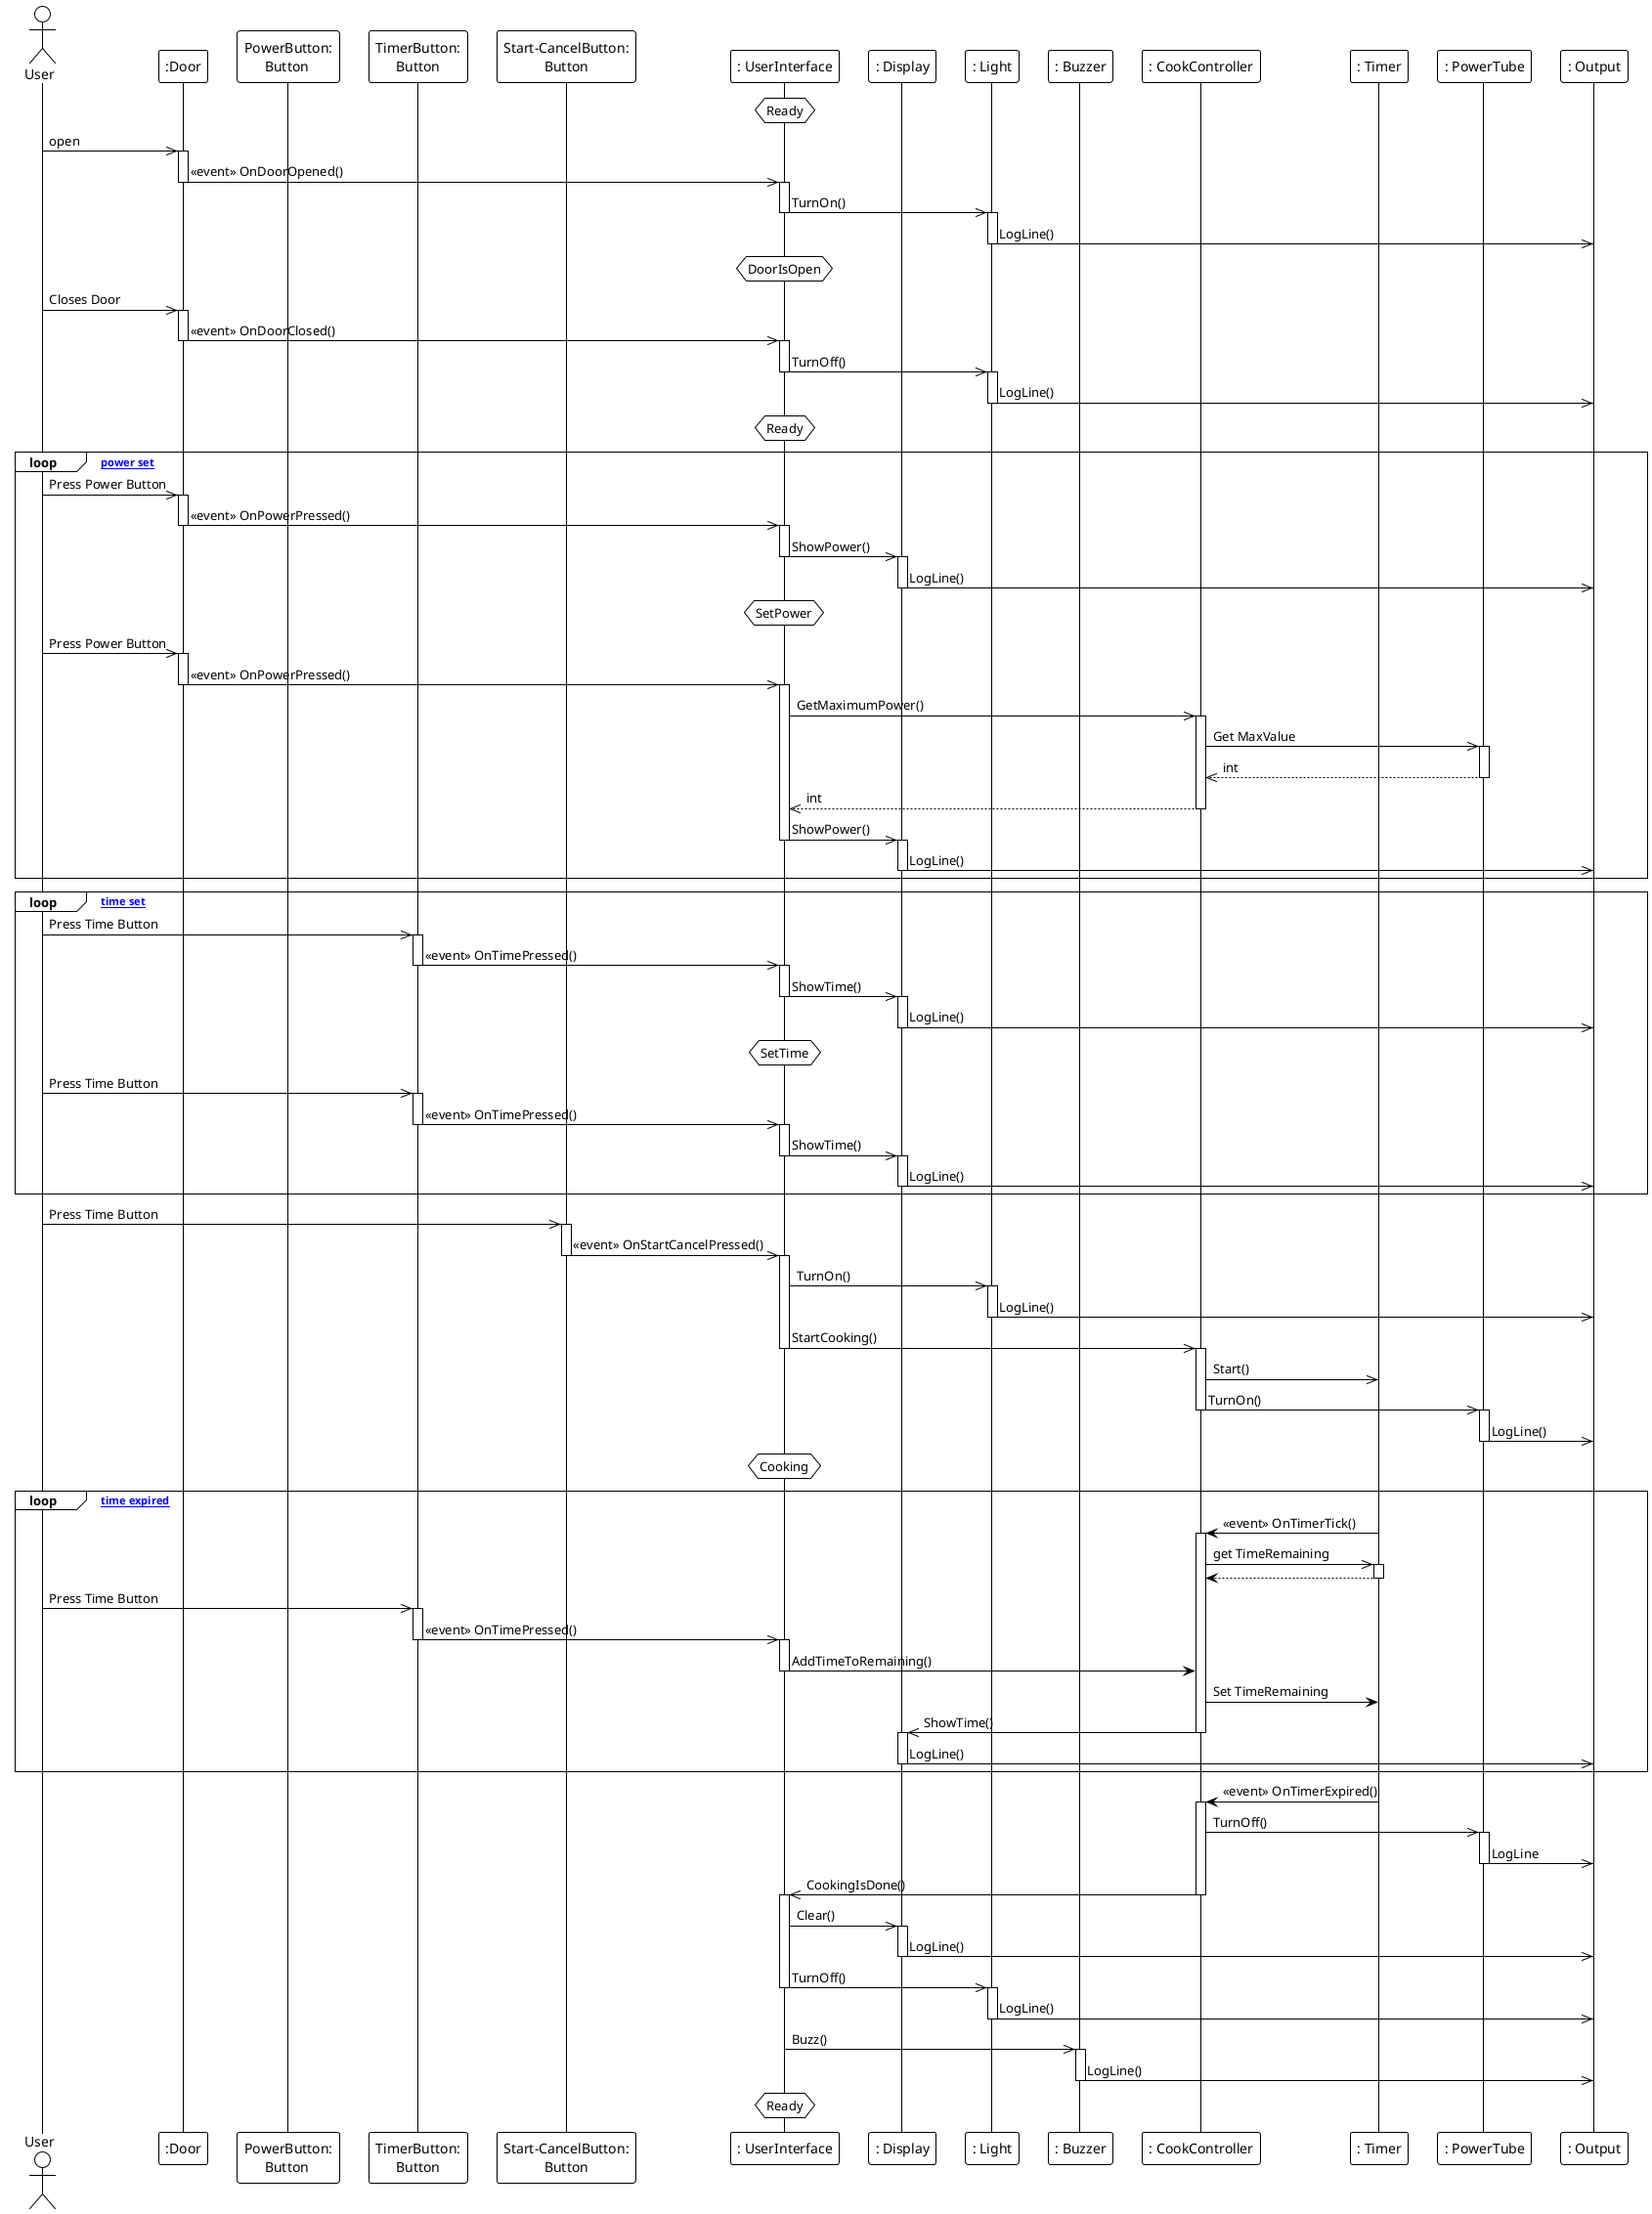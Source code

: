 @startuml
!theme plain

actor "User" as user
participant ":Door" as door
participant "PowerButton:\nButton " as powerbutton 
participant "TimerButton:\nButton" as timerbutton
participant "Start-CancelButton:\n Button " as startbutton
participant ": UserInterface" as ui 
participant ": Display" as display
participant ": Light" as light
participant ": Buzzer" as buzzer 
participant ": CookController" as cookcontroller
participant ": Timer" as timer
participant ": PowerTube" as powertube 
participant ": Output" as output 


hnote over ui : Ready
user ->> door : open 
activate door 
door ->> ui : <<event>> OnDoorOpened()
deactivate door 
activate ui 
ui ->> light : TurnOn()
deactivate ui 
activate light
light ->> output : LogLine()
deactivate light

hnote over ui : DoorIsOpen
user ->> door : Closes Door
activate door
door ->> ui : <<event>> OnDoorClosed()
deactivate door
activate ui
ui ->> light : TurnOff()
deactivate ui
activate light
light ->> output : LogLine()
deactivate light



hnote over ui : Ready
loop [until power set]
user ->> door : Press Power Button
activate door
door ->> ui : <<event>> OnPowerPressed()
deactivate door
activate ui
ui ->> display : ShowPower()
deactivate ui
activate display
display ->> output : LogLine()
deactivate display

hnote over ui : SetPower

user ->> door : Press Power Button
activate door
door ->> ui : <<event>> OnPowerPressed()
deactivate door
activate ui
ui ->> cookcontroller : GetMaximumPower()
activate cookcontroller
cookcontroller ->> powertube : Get MaxValue
activate powertube
powertube -->> cookcontroller : int
deactivate powertube
cookcontroller -->> ui : int
deactivate cookcontroller
ui ->> display : ShowPower()
deactivate ui
activate display
display ->> output : LogLine()
deactivate display

end



loop [until time set]
user ->> timerbutton : Press Time Button
activate timerbutton
timerbutton ->> ui : <<event>> OnTimePressed()
deactivate timerbutton
activate ui
ui ->> display : ShowTime()
deactivate ui
activate display
display ->> output : LogLine()
deactivate display
hnote over ui : SetTime

user ->> timerbutton : Press Time Button
activate timerbutton
timerbutton ->> ui : <<event>> OnTimePressed()
deactivate timerbutton
activate ui

ui ->> display : ShowTime()
deactivate ui
activate display
display ->> output : LogLine()
deactivate display
end

user ->> startbutton : Press Time Button 
activate startbutton
startbutton ->> ui : <<event>> OnStartCancelPressed()
deactivate startbutton
activate ui
ui ->> light : TurnOn()
activate light
light ->> output : LogLine()

deactivate light
ui ->> cookcontroller : StartCooking()
deactivate ui
activate cookcontroller
cookcontroller ->> timer : Start()
cookcontroller ->> powertube : TurnOn()
deactivate cookcontroller
activate powertube
powertube ->> output : LogLine()
deactivate powertube


hnote over ui : Cooking
loop [until time expired]
timer -> cookcontroller : <<event>> OnTimerTick()
activate cookcontroller
cookcontroller ->> timer : get TimeRemaining
activate timer
timer --> cookcontroller : 
deactivate timer
user ->> timerbutton : Press Time Button
activate timerbutton
timerbutton ->> ui : <<event>> OnTimePressed()
deactivate timerbutton
activate ui
ui -> cookcontroller : AddTimeToRemaining()
deactivate ui
cookcontroller -> timer : Set TimeRemaining
cookcontroller ->> display : ShowTime()
deactivate cookcontroller
activate display
display ->> output : LogLine()
deactivate display
end

timer -> cookcontroller : <<event>> OnTimerExpired()
activate cookcontroller
cookcontroller ->> powertube : TurnOff()
activate powertube
powertube ->> output : LogLine 

deactivate powertube
cookcontroller ->> ui : CookingIsDone()
deactivate cookcontroller
activate ui
ui ->> display : Clear()
activate display
display ->> output : LogLine()
deactivate display
ui ->> light : TurnOff()
deactivate ui
activate light 
light ->> output : LogLine()
deactivate light
ui ->> buzzer : Buzz()
deactivate ui
activate buzzer
buzzer ->> output : LogLine()
deactivate buzzer

hnote over ui : Ready

@enduml